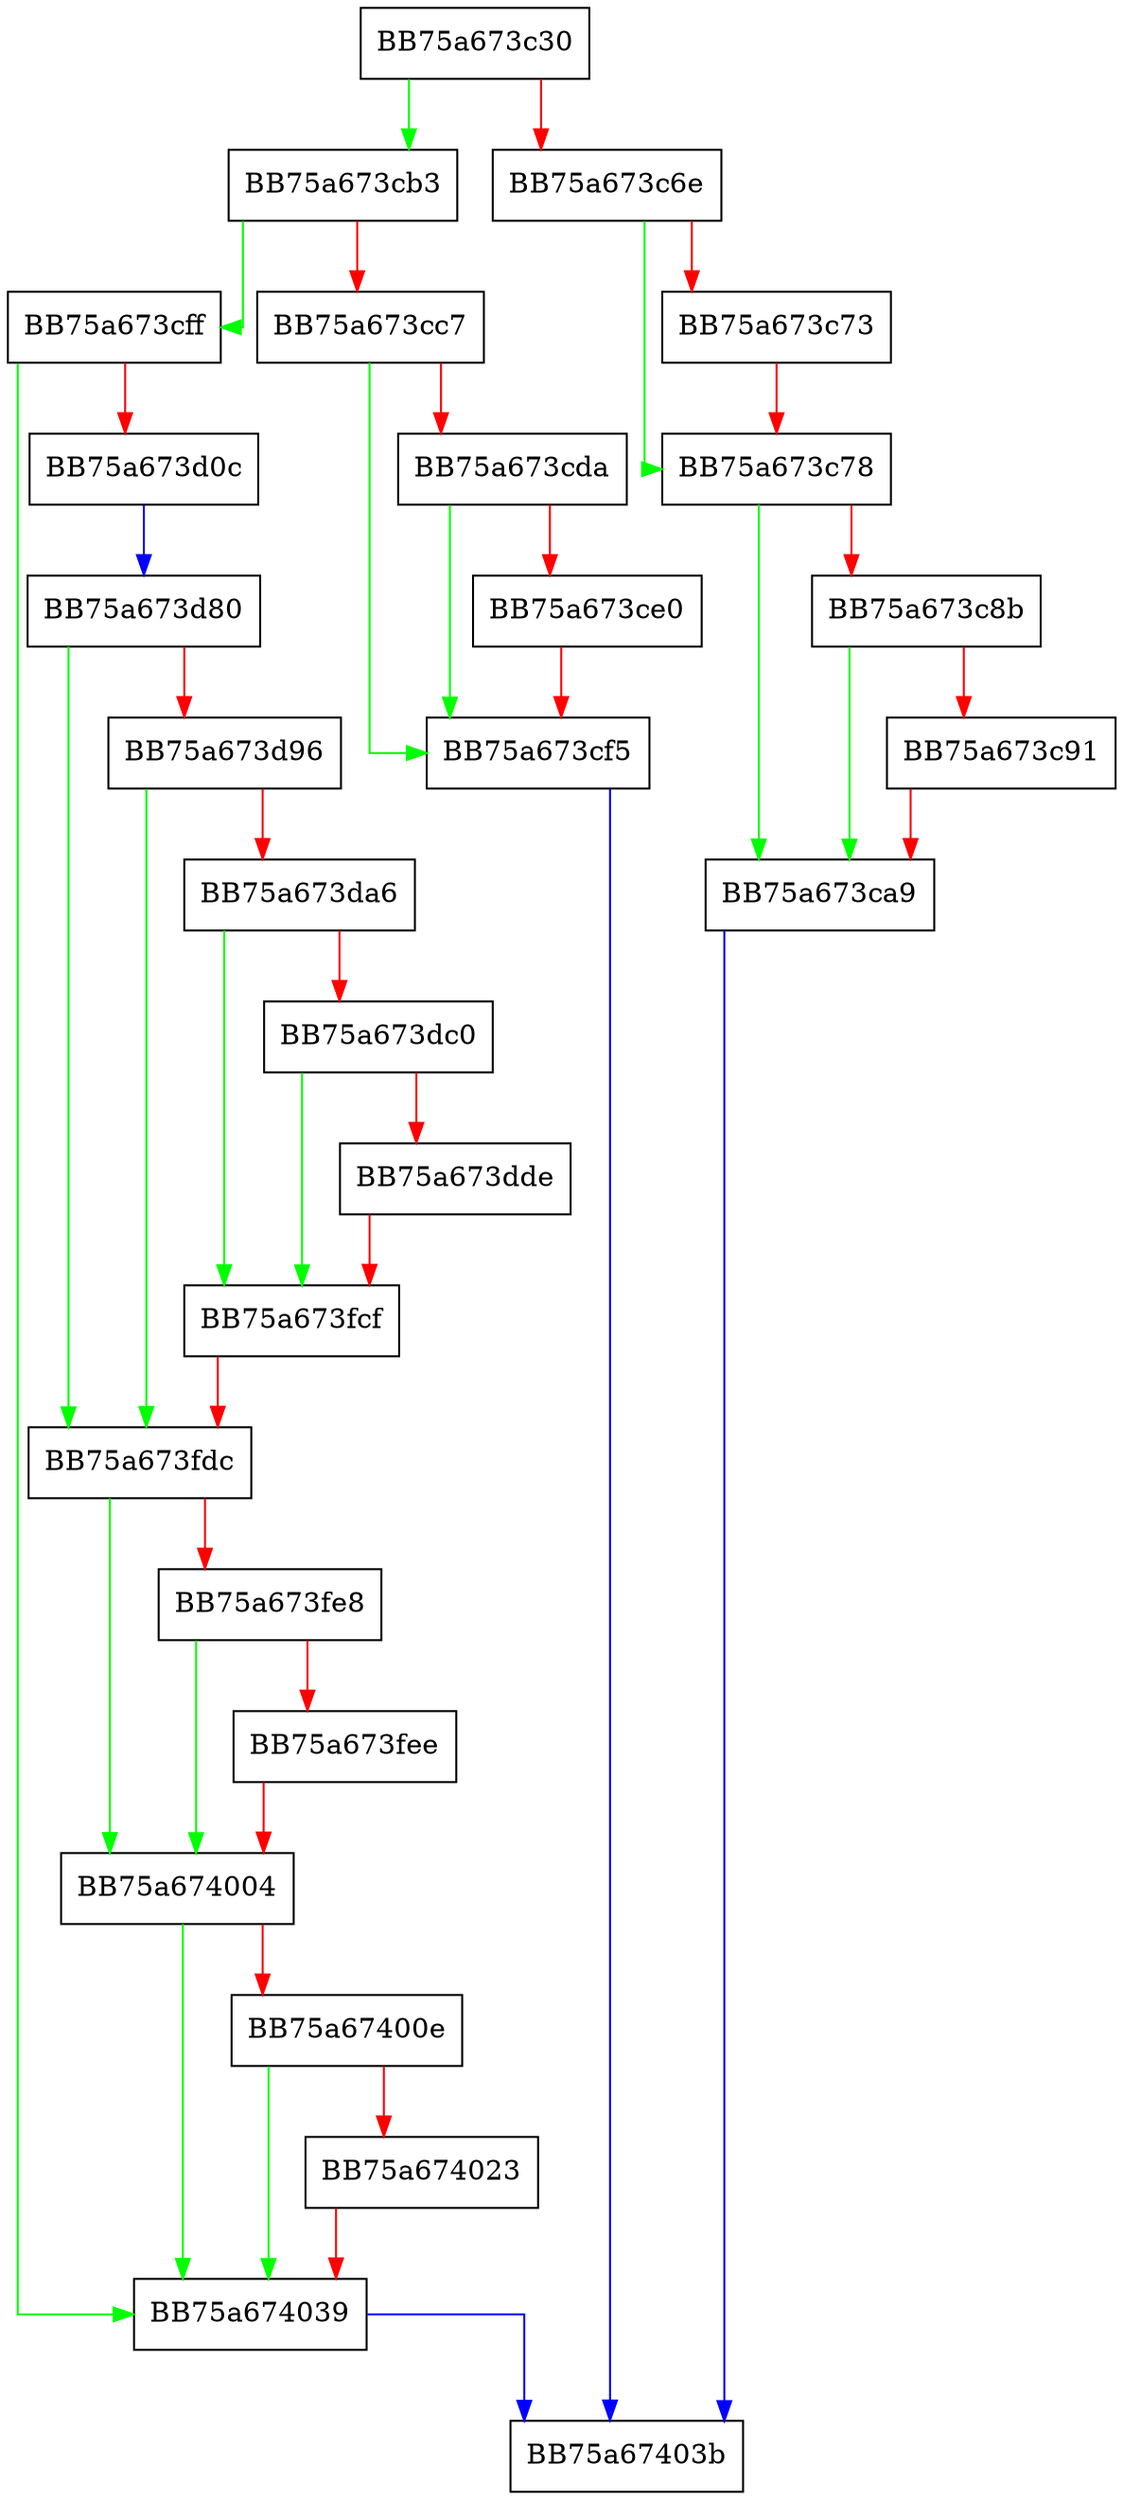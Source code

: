 digraph UpdatePolicies {
  node [shape="box"];
  graph [splines=ortho];
  BB75a673c30 -> BB75a673cb3 [color="green"];
  BB75a673c30 -> BB75a673c6e [color="red"];
  BB75a673c6e -> BB75a673c78 [color="green"];
  BB75a673c6e -> BB75a673c73 [color="red"];
  BB75a673c73 -> BB75a673c78 [color="red"];
  BB75a673c78 -> BB75a673ca9 [color="green"];
  BB75a673c78 -> BB75a673c8b [color="red"];
  BB75a673c8b -> BB75a673ca9 [color="green"];
  BB75a673c8b -> BB75a673c91 [color="red"];
  BB75a673c91 -> BB75a673ca9 [color="red"];
  BB75a673ca9 -> BB75a67403b [color="blue"];
  BB75a673cb3 -> BB75a673cff [color="green"];
  BB75a673cb3 -> BB75a673cc7 [color="red"];
  BB75a673cc7 -> BB75a673cf5 [color="green"];
  BB75a673cc7 -> BB75a673cda [color="red"];
  BB75a673cda -> BB75a673cf5 [color="green"];
  BB75a673cda -> BB75a673ce0 [color="red"];
  BB75a673ce0 -> BB75a673cf5 [color="red"];
  BB75a673cf5 -> BB75a67403b [color="blue"];
  BB75a673cff -> BB75a674039 [color="green"];
  BB75a673cff -> BB75a673d0c [color="red"];
  BB75a673d0c -> BB75a673d80 [color="blue"];
  BB75a673d80 -> BB75a673fdc [color="green"];
  BB75a673d80 -> BB75a673d96 [color="red"];
  BB75a673d96 -> BB75a673fdc [color="green"];
  BB75a673d96 -> BB75a673da6 [color="red"];
  BB75a673da6 -> BB75a673fcf [color="green"];
  BB75a673da6 -> BB75a673dc0 [color="red"];
  BB75a673dc0 -> BB75a673fcf [color="green"];
  BB75a673dc0 -> BB75a673dde [color="red"];
  BB75a673dde -> BB75a673fcf [color="red"];
  BB75a673fcf -> BB75a673fdc [color="red"];
  BB75a673fdc -> BB75a674004 [color="green"];
  BB75a673fdc -> BB75a673fe8 [color="red"];
  BB75a673fe8 -> BB75a674004 [color="green"];
  BB75a673fe8 -> BB75a673fee [color="red"];
  BB75a673fee -> BB75a674004 [color="red"];
  BB75a674004 -> BB75a674039 [color="green"];
  BB75a674004 -> BB75a67400e [color="red"];
  BB75a67400e -> BB75a674039 [color="green"];
  BB75a67400e -> BB75a674023 [color="red"];
  BB75a674023 -> BB75a674039 [color="red"];
  BB75a674039 -> BB75a67403b [color="blue"];
}